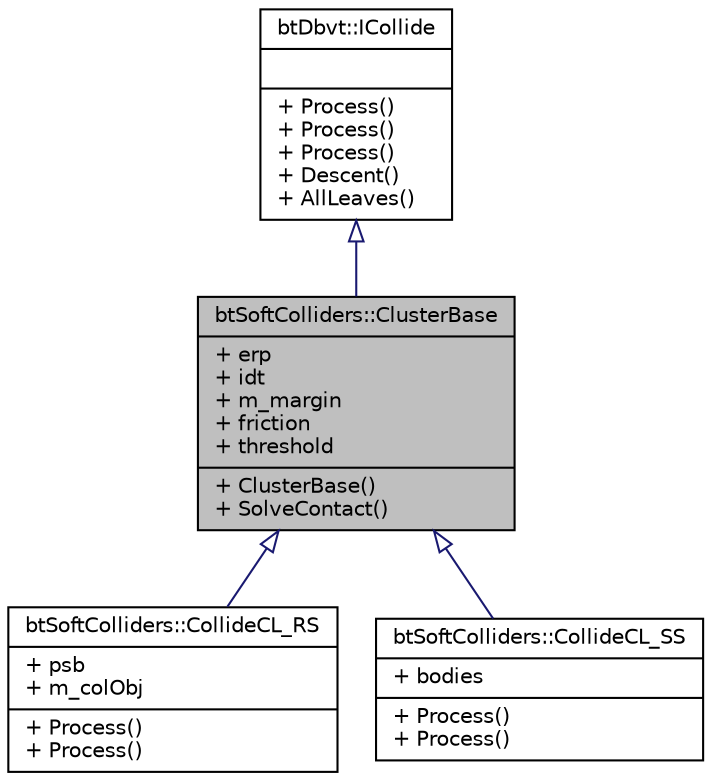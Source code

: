 digraph G
{
  edge [fontname="Helvetica",fontsize="10",labelfontname="Helvetica",labelfontsize="10"];
  node [fontname="Helvetica",fontsize="10",shape=record];
  Node1 [label="{btSoftColliders::ClusterBase\n|+ erp\l+ idt\l+ m_margin\l+ friction\l+ threshold\l|+ ClusterBase()\l+ SolveContact()\l}",height=0.2,width=0.4,color="black", fillcolor="grey75", style="filled" fontcolor="black"];
  Node2 -> Node1 [dir=back,color="midnightblue",fontsize="10",style="solid",arrowtail="empty",fontname="Helvetica"];
  Node2 [label="{btDbvt::ICollide\n||+ Process()\l+ Process()\l+ Process()\l+ Descent()\l+ AllLeaves()\l}",height=0.2,width=0.4,color="black", fillcolor="white", style="filled",URL="$dd/da7/structbtDbvt_1_1ICollide.html"];
  Node1 -> Node3 [dir=back,color="midnightblue",fontsize="10",style="solid",arrowtail="empty",fontname="Helvetica"];
  Node3 [label="{btSoftColliders::CollideCL_RS\n|+ psb\l+ m_colObj\l|+ Process()\l+ Process()\l}",height=0.2,width=0.4,color="black", fillcolor="white", style="filled",URL="$de/de3/structbtSoftColliders_1_1CollideCL__RS.html"];
  Node1 -> Node4 [dir=back,color="midnightblue",fontsize="10",style="solid",arrowtail="empty",fontname="Helvetica"];
  Node4 [label="{btSoftColliders::CollideCL_SS\n|+ bodies\l|+ Process()\l+ Process()\l}",height=0.2,width=0.4,color="black", fillcolor="white", style="filled",URL="$d4/db1/structbtSoftColliders_1_1CollideCL__SS.html"];
}
